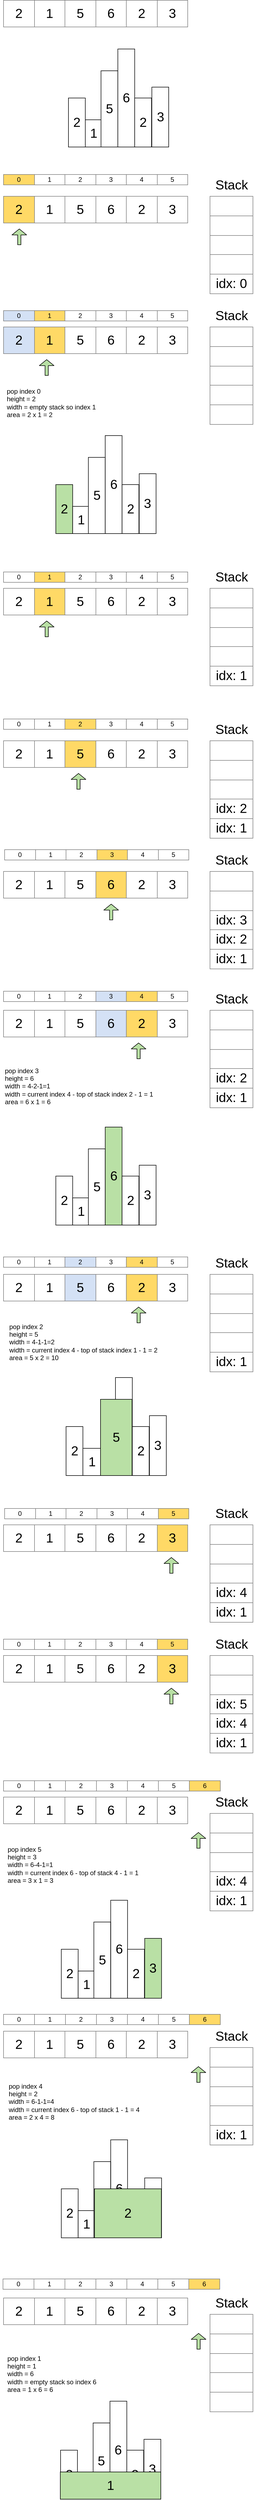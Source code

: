<mxfile version="12.6.5" type="device"><diagram id="UGh-TFpthN-Amuy4NreV" name="Page-1"><mxGraphModel dx="763" dy="1788" grid="1" gridSize="10" guides="1" tooltips="1" connect="1" arrows="1" fold="1" page="1" pageScale="1" pageWidth="500" pageHeight="1200" math="0" shadow="0"><root><mxCell id="0"/><mxCell id="1" parent="0"/><mxCell id="5WwbwtCQgEvS3mFerSf6-36" value="" style="rounded=0;whiteSpace=wrap;html=1;fillColor=none;" parent="1" vertex="1"><mxGeometry x="280.34" y="2830" width="31" height="110" as="geometry"/></mxCell><mxCell id="YiO8cJ9H22tDEIKThQq7-1" value="&lt;table border=&quot;1&quot; width=&quot;100%&quot; style=&quot;width: 100% ; height: 100% ; border-collapse: collapse ; font-size: 24px&quot;&gt;&lt;tbody style=&quot;font-size: 24px&quot;&gt;&lt;tr style=&quot;font-size: 24px&quot;&gt;&lt;td style=&quot;font-size: 24px&quot;&gt;2&lt;/td&gt;&lt;td style=&quot;font-size: 24px&quot;&gt;1&lt;/td&gt;&lt;td style=&quot;font-size: 24px&quot;&gt;5&lt;/td&gt;&lt;td style=&quot;font-size: 24px&quot;&gt;6&lt;/td&gt;&lt;td&gt;2&lt;/td&gt;&lt;td&gt;3&lt;/td&gt;&lt;/tr&gt;&lt;/tbody&gt;&lt;/table&gt;" style="text;html=1;strokeColor=none;fillColor=none;overflow=fill;align=center;fontSize=24;" parent="1" vertex="1"><mxGeometry x="20" y="-1170" width="340" height="50" as="geometry"/></mxCell><mxCell id="YiO8cJ9H22tDEIKThQq7-4" value="" style="shape=flexArrow;endArrow=classic;html=1;fontSize=24;width=6;endSize=3.33;fillColor=#B9E0A5;" parent="1" edge="1"><mxGeometry width="50" height="50" relative="1" as="geometry"><mxPoint x="49.5" y="-720" as="sourcePoint"/><mxPoint x="49.5" y="-750" as="targetPoint"/></mxGeometry></mxCell><mxCell id="nYMQ3XWRXorJN-snCCBr-1" value="&lt;table border=&quot;1&quot; width=&quot;100%&quot; style=&quot;width: 100% ; height: 100% ; border-collapse: collapse ; font-size: 24px&quot;&gt;&lt;tbody style=&quot;font-size: 24px&quot;&gt;&lt;tr style=&quot;font-size: 24px&quot;&gt;&lt;td style=&quot;font-size: 24px&quot;&gt;&lt;br&gt;&lt;/td&gt;&lt;/tr&gt;&lt;tr&gt;&lt;td&gt;&lt;br&gt;&lt;/td&gt;&lt;/tr&gt;&lt;tr&gt;&lt;td&gt;&lt;br&gt;&lt;/td&gt;&lt;/tr&gt;&lt;tr&gt;&lt;td&gt;&lt;br&gt;&lt;/td&gt;&lt;/tr&gt;&lt;tr&gt;&lt;td&gt;idx: 0&lt;/td&gt;&lt;/tr&gt;&lt;/tbody&gt;&lt;/table&gt;" style="text;html=1;strokeColor=none;fillColor=none;overflow=fill;align=center;fontSize=24;" parent="1" vertex="1"><mxGeometry x="400" y="-810" width="80" height="180" as="geometry"/></mxCell><mxCell id="nYMQ3XWRXorJN-snCCBr-7" value="&lt;font style=&quot;font-size: 24px&quot;&gt;Stack&lt;/font&gt;" style="text;html=1;align=center;verticalAlign=middle;resizable=0;points=[];autosize=1;" parent="1" vertex="1"><mxGeometry x="400" y="-840" width="80" height="20" as="geometry"/></mxCell><mxCell id="pFnhVYAKhxmjWtdQiogF-1" value="&lt;table border=&quot;1&quot; width=&quot;100%&quot; style=&quot;width: 100% ; height: 100% ; border-collapse: collapse ; font-size: 24px&quot;&gt;&lt;tbody style=&quot;font-size: 24px&quot;&gt;&lt;tr style=&quot;font-size: 24px&quot;&gt;&lt;td style=&quot;font-size: 24px ; background-color: rgb(255 , 217 , 102)&quot;&gt;2&lt;/td&gt;&lt;td style=&quot;font-size: 24px&quot;&gt;1&lt;/td&gt;&lt;td style=&quot;font-size: 24px&quot;&gt;5&lt;/td&gt;&lt;td style=&quot;font-size: 24px&quot;&gt;6&lt;/td&gt;&lt;td&gt;2&lt;/td&gt;&lt;td&gt;3&lt;/td&gt;&lt;/tr&gt;&lt;/tbody&gt;&lt;/table&gt;" style="text;html=1;strokeColor=none;fillColor=none;overflow=fill;align=center;fontSize=24;" parent="1" vertex="1"><mxGeometry x="20" y="-810" width="340" height="50" as="geometry"/></mxCell><mxCell id="F3M8I7AJeV0BXr4NVttl-2" value="" style="shape=flexArrow;endArrow=classic;html=1;fontSize=24;width=6;endSize=3.33;fillColor=#B9E0A5;" parent="1" edge="1"><mxGeometry width="50" height="50" relative="1" as="geometry"><mxPoint x="99.91" y="-480" as="sourcePoint"/><mxPoint x="99.91" y="-510" as="targetPoint"/></mxGeometry></mxCell><mxCell id="F3M8I7AJeV0BXr4NVttl-3" value="&lt;table border=&quot;1&quot; width=&quot;100%&quot; style=&quot;width: 100% ; height: 100% ; border-collapse: collapse ; font-size: 24px&quot;&gt;&lt;tbody style=&quot;font-size: 24px&quot;&gt;&lt;tr style=&quot;font-size: 24px&quot;&gt;&lt;td style=&quot;font-size: 24px&quot;&gt;&lt;br&gt;&lt;/td&gt;&lt;/tr&gt;&lt;tr&gt;&lt;td&gt;&lt;br&gt;&lt;/td&gt;&lt;/tr&gt;&lt;tr&gt;&lt;td&gt;&lt;br&gt;&lt;/td&gt;&lt;/tr&gt;&lt;tr&gt;&lt;td&gt;&lt;br&gt;&lt;/td&gt;&lt;/tr&gt;&lt;tr&gt;&lt;td&gt;&lt;br&gt;&lt;/td&gt;&lt;/tr&gt;&lt;/tbody&gt;&lt;/table&gt;" style="text;html=1;strokeColor=none;fillColor=none;overflow=fill;align=center;fontSize=24;" parent="1" vertex="1"><mxGeometry x="399.91" y="-570" width="80" height="180" as="geometry"/></mxCell><mxCell id="F3M8I7AJeV0BXr4NVttl-4" value="&lt;font style=&quot;font-size: 24px&quot;&gt;Stack&lt;/font&gt;" style="text;html=1;align=center;verticalAlign=middle;resizable=0;points=[];autosize=1;" parent="1" vertex="1"><mxGeometry x="399.91" y="-600" width="80" height="20" as="geometry"/></mxCell><mxCell id="F3M8I7AJeV0BXr4NVttl-5" value="&lt;table border=&quot;1&quot; width=&quot;100%&quot; style=&quot;width: 100% ; height: 100% ; border-collapse: collapse ; font-size: 24px&quot;&gt;&lt;tbody style=&quot;font-size: 24px&quot;&gt;&lt;tr style=&quot;font-size: 24px&quot;&gt;&lt;td style=&quot;font-size: 24px ; background-color: rgb(212 , 225 , 245)&quot;&gt;2&lt;/td&gt;&lt;td style=&quot;font-size: 24px ; background-color: rgb(255 , 217 , 102)&quot;&gt;1&lt;/td&gt;&lt;td style=&quot;font-size: 24px&quot;&gt;5&lt;/td&gt;&lt;td style=&quot;font-size: 24px&quot;&gt;6&lt;/td&gt;&lt;td&gt;2&lt;/td&gt;&lt;td&gt;3&lt;/td&gt;&lt;/tr&gt;&lt;/tbody&gt;&lt;/table&gt;" style="text;html=1;strokeColor=none;fillColor=none;overflow=fill;align=center;fontSize=24;" parent="1" vertex="1"><mxGeometry x="19.91" y="-570" width="340" height="50" as="geometry"/></mxCell><mxCell id="i2Ua0vGWNv2NeJAH4gYg-2" value="&lt;div style=&quot;text-align: left&quot;&gt;&lt;font style=&quot;font-size: 12px&quot;&gt;pop index 0&lt;/font&gt;&lt;/div&gt;&lt;font style=&quot;font-size: 12px&quot;&gt;&lt;div style=&quot;text-align: left&quot;&gt;&lt;span&gt;height = 2&lt;/span&gt;&lt;/div&gt;&lt;div style=&quot;text-align: left&quot;&gt;&lt;span&gt;width = empty stack so index 1&lt;/span&gt;&lt;/div&gt;&lt;div style=&quot;text-align: left&quot;&gt;area = 2 x 1 = 2&lt;/div&gt;&lt;/font&gt;" style="text;html=1;align=center;verticalAlign=middle;resizable=0;points=[];autosize=1;" parent="1" vertex="1"><mxGeometry x="18.41" y="-460" width="180" height="60" as="geometry"/></mxCell><mxCell id="i2Ua0vGWNv2NeJAH4gYg-4" value="" style="shape=flexArrow;endArrow=classic;html=1;fontSize=24;width=6;endSize=3.33;fillColor=#B9E0A5;" parent="1" edge="1"><mxGeometry width="50" height="50" relative="1" as="geometry"><mxPoint x="100" as="sourcePoint"/><mxPoint x="100" y="-30" as="targetPoint"/></mxGeometry></mxCell><mxCell id="i2Ua0vGWNv2NeJAH4gYg-5" value="&lt;table border=&quot;1&quot; width=&quot;100%&quot; style=&quot;width: 100% ; height: 100% ; border-collapse: collapse ; font-size: 24px&quot;&gt;&lt;tbody style=&quot;font-size: 24px&quot;&gt;&lt;tr style=&quot;font-size: 24px&quot;&gt;&lt;td style=&quot;font-size: 24px&quot;&gt;&lt;br&gt;&lt;/td&gt;&lt;/tr&gt;&lt;tr&gt;&lt;td&gt;&lt;br&gt;&lt;/td&gt;&lt;/tr&gt;&lt;tr&gt;&lt;td&gt;&lt;br&gt;&lt;/td&gt;&lt;/tr&gt;&lt;tr&gt;&lt;td&gt;&lt;br&gt;&lt;/td&gt;&lt;/tr&gt;&lt;tr&gt;&lt;td&gt;idx: 1&lt;/td&gt;&lt;/tr&gt;&lt;/tbody&gt;&lt;/table&gt;" style="text;html=1;strokeColor=none;fillColor=none;overflow=fill;align=center;fontSize=24;" parent="1" vertex="1"><mxGeometry x="400" y="-90" width="80" height="180" as="geometry"/></mxCell><mxCell id="i2Ua0vGWNv2NeJAH4gYg-6" value="&lt;font style=&quot;font-size: 24px&quot;&gt;Stack&lt;/font&gt;" style="text;html=1;align=center;verticalAlign=middle;resizable=0;points=[];autosize=1;" parent="1" vertex="1"><mxGeometry x="400" y="-120" width="80" height="20" as="geometry"/></mxCell><mxCell id="i2Ua0vGWNv2NeJAH4gYg-7" value="&lt;table border=&quot;1&quot; width=&quot;100%&quot; style=&quot;width: 100% ; height: 100% ; border-collapse: collapse ; font-size: 24px&quot;&gt;&lt;tbody style=&quot;font-size: 24px&quot;&gt;&lt;tr style=&quot;font-size: 24px&quot;&gt;&lt;td style=&quot;font-size: 24px&quot;&gt;2&lt;/td&gt;&lt;td style=&quot;font-size: 24px ; background-color: rgb(255 , 217 , 102)&quot;&gt;1&lt;/td&gt;&lt;td style=&quot;font-size: 24px&quot;&gt;5&lt;/td&gt;&lt;td style=&quot;font-size: 24px&quot;&gt;6&lt;/td&gt;&lt;td&gt;2&lt;/td&gt;&lt;td&gt;3&lt;/td&gt;&lt;/tr&gt;&lt;/tbody&gt;&lt;/table&gt;" style="text;html=1;strokeColor=none;fillColor=none;overflow=fill;align=center;fontSize=24;" parent="1" vertex="1"><mxGeometry x="20" y="-90" width="340" height="50" as="geometry"/></mxCell><mxCell id="i2Ua0vGWNv2NeJAH4gYg-10" value="" style="shape=flexArrow;endArrow=classic;html=1;fontSize=24;width=6;endSize=3.33;fillColor=#B9E0A5;" parent="1" edge="1"><mxGeometry width="50" height="50" relative="1" as="geometry"><mxPoint x="158.5" y="280" as="sourcePoint"/><mxPoint x="158.5" y="250" as="targetPoint"/></mxGeometry></mxCell><mxCell id="i2Ua0vGWNv2NeJAH4gYg-11" value="&lt;table border=&quot;1&quot; width=&quot;100%&quot; style=&quot;width: 100% ; height: 100% ; border-collapse: collapse ; font-size: 24px&quot;&gt;&lt;tbody style=&quot;font-size: 24px&quot;&gt;&lt;tr style=&quot;font-size: 24px&quot;&gt;&lt;td style=&quot;font-size: 24px&quot;&gt;&lt;br&gt;&lt;/td&gt;&lt;/tr&gt;&lt;tr&gt;&lt;td&gt;&lt;br&gt;&lt;/td&gt;&lt;/tr&gt;&lt;tr&gt;&lt;td&gt;&lt;br&gt;&lt;/td&gt;&lt;/tr&gt;&lt;tr&gt;&lt;td&gt;idx: 2&lt;/td&gt;&lt;/tr&gt;&lt;tr&gt;&lt;td&gt;idx: 1&lt;/td&gt;&lt;/tr&gt;&lt;/tbody&gt;&lt;/table&gt;" style="text;html=1;strokeColor=none;fillColor=none;overflow=fill;align=center;fontSize=24;" parent="1" vertex="1"><mxGeometry x="400" y="190" width="80" height="180" as="geometry"/></mxCell><mxCell id="i2Ua0vGWNv2NeJAH4gYg-12" value="&lt;font style=&quot;font-size: 24px&quot;&gt;Stack&lt;/font&gt;" style="text;html=1;align=center;verticalAlign=middle;resizable=0;points=[];autosize=1;" parent="1" vertex="1"><mxGeometry x="400" y="160" width="80" height="20" as="geometry"/></mxCell><mxCell id="i2Ua0vGWNv2NeJAH4gYg-13" value="&lt;table border=&quot;1&quot; width=&quot;100%&quot; style=&quot;width: 100% ; height: 100% ; border-collapse: collapse ; font-size: 24px&quot;&gt;&lt;tbody style=&quot;font-size: 24px&quot;&gt;&lt;tr style=&quot;font-size: 24px&quot;&gt;&lt;td style=&quot;font-size: 24px&quot;&gt;2&lt;/td&gt;&lt;td style=&quot;font-size: 24px&quot;&gt;1&lt;/td&gt;&lt;td style=&quot;font-size: 24px ; background-color: rgb(255 , 217 , 102)&quot;&gt;5&lt;/td&gt;&lt;td style=&quot;font-size: 24px&quot;&gt;6&lt;/td&gt;&lt;td&gt;2&lt;/td&gt;&lt;td&gt;3&lt;/td&gt;&lt;/tr&gt;&lt;/tbody&gt;&lt;/table&gt;" style="text;html=1;strokeColor=none;fillColor=none;overflow=fill;align=center;fontSize=24;" parent="1" vertex="1"><mxGeometry x="20" y="190" width="340" height="50" as="geometry"/></mxCell><mxCell id="i2Ua0vGWNv2NeJAH4gYg-16" value="" style="shape=flexArrow;endArrow=classic;html=1;fontSize=24;width=6;endSize=3.33;fillColor=#B9E0A5;" parent="1" edge="1"><mxGeometry width="50" height="50" relative="1" as="geometry"><mxPoint x="218.59" y="520" as="sourcePoint"/><mxPoint x="218.59" y="490" as="targetPoint"/></mxGeometry></mxCell><mxCell id="i2Ua0vGWNv2NeJAH4gYg-17" value="&lt;table border=&quot;1&quot; width=&quot;100%&quot; style=&quot;width: 100% ; height: 100% ; border-collapse: collapse ; font-size: 24px&quot;&gt;&lt;tbody style=&quot;font-size: 24px&quot;&gt;&lt;tr style=&quot;font-size: 24px&quot;&gt;&lt;td style=&quot;font-size: 24px&quot;&gt;&lt;br&gt;&lt;/td&gt;&lt;/tr&gt;&lt;tr&gt;&lt;td&gt;&lt;br&gt;&lt;/td&gt;&lt;/tr&gt;&lt;tr&gt;&lt;td&gt;idx: 3&lt;/td&gt;&lt;/tr&gt;&lt;tr&gt;&lt;td&gt;idx: 2&lt;/td&gt;&lt;/tr&gt;&lt;tr&gt;&lt;td&gt;idx: 1&lt;/td&gt;&lt;/tr&gt;&lt;/tbody&gt;&lt;/table&gt;" style="text;html=1;strokeColor=none;fillColor=none;overflow=fill;align=center;fontSize=24;" parent="1" vertex="1"><mxGeometry x="400" y="430" width="80" height="180" as="geometry"/></mxCell><mxCell id="i2Ua0vGWNv2NeJAH4gYg-18" value="&lt;font style=&quot;font-size: 24px&quot;&gt;Stack&lt;/font&gt;" style="text;html=1;align=center;verticalAlign=middle;resizable=0;points=[];autosize=1;" parent="1" vertex="1"><mxGeometry x="400" y="400" width="80" height="20" as="geometry"/></mxCell><mxCell id="i2Ua0vGWNv2NeJAH4gYg-19" value="&lt;table border=&quot;1&quot; width=&quot;100%&quot; style=&quot;width: 100% ; height: 100% ; border-collapse: collapse ; font-size: 24px&quot;&gt;&lt;tbody style=&quot;font-size: 24px&quot;&gt;&lt;tr style=&quot;font-size: 24px&quot;&gt;&lt;td style=&quot;font-size: 24px&quot;&gt;2&lt;/td&gt;&lt;td style=&quot;font-size: 24px&quot;&gt;1&lt;/td&gt;&lt;td style=&quot;font-size: 24px&quot;&gt;5&lt;/td&gt;&lt;td style=&quot;font-size: 24px ; background-color: rgb(255 , 217 , 102)&quot;&gt;6&lt;/td&gt;&lt;td&gt;2&lt;/td&gt;&lt;td&gt;3&lt;/td&gt;&lt;/tr&gt;&lt;/tbody&gt;&lt;/table&gt;" style="text;html=1;strokeColor=none;fillColor=none;overflow=fill;align=center;fontSize=24;" parent="1" vertex="1"><mxGeometry x="20" y="430" width="340" height="50" as="geometry"/></mxCell><mxCell id="i2Ua0vGWNv2NeJAH4gYg-21" value="" style="shape=flexArrow;endArrow=classic;html=1;fontSize=24;width=6;endSize=3.33;fillColor=#B9E0A5;" parent="1" edge="1"><mxGeometry width="50" height="50" relative="1" as="geometry"><mxPoint x="269.09" y="775" as="sourcePoint"/><mxPoint x="269.09" y="745" as="targetPoint"/></mxGeometry></mxCell><mxCell id="i2Ua0vGWNv2NeJAH4gYg-22" value="&lt;table border=&quot;1&quot; width=&quot;100%&quot; style=&quot;width: 100% ; height: 100% ; border-collapse: collapse ; font-size: 24px&quot;&gt;&lt;tbody style=&quot;font-size: 24px&quot;&gt;&lt;tr style=&quot;font-size: 24px&quot;&gt;&lt;td style=&quot;font-size: 24px&quot;&gt;&lt;br&gt;&lt;/td&gt;&lt;/tr&gt;&lt;tr&gt;&lt;td&gt;&lt;br&gt;&lt;/td&gt;&lt;/tr&gt;&lt;tr&gt;&lt;td&gt;&lt;br&gt;&lt;/td&gt;&lt;/tr&gt;&lt;tr&gt;&lt;td&gt;idx: 2&lt;br&gt;&lt;/td&gt;&lt;/tr&gt;&lt;tr&gt;&lt;td&gt;idx: 1&lt;/td&gt;&lt;/tr&gt;&lt;/tbody&gt;&lt;/table&gt;" style="text;html=1;strokeColor=none;fillColor=none;overflow=fill;align=center;fontSize=24;" parent="1" vertex="1"><mxGeometry x="400" y="685" width="80" height="180" as="geometry"/></mxCell><mxCell id="i2Ua0vGWNv2NeJAH4gYg-23" value="&lt;font style=&quot;font-size: 24px&quot;&gt;Stack&lt;/font&gt;" style="text;html=1;align=center;verticalAlign=middle;resizable=0;points=[];autosize=1;" parent="1" vertex="1"><mxGeometry x="400" y="655" width="80" height="20" as="geometry"/></mxCell><mxCell id="i2Ua0vGWNv2NeJAH4gYg-24" value="&lt;table border=&quot;1&quot; width=&quot;100%&quot; style=&quot;width: 100% ; height: 100% ; border-collapse: collapse ; font-size: 24px&quot;&gt;&lt;tbody style=&quot;font-size: 24px&quot;&gt;&lt;tr style=&quot;font-size: 24px&quot;&gt;&lt;td style=&quot;font-size: 24px&quot;&gt;2&lt;/td&gt;&lt;td style=&quot;font-size: 24px&quot;&gt;1&lt;/td&gt;&lt;td style=&quot;font-size: 24px&quot;&gt;5&lt;/td&gt;&lt;td style=&quot;font-size: 24px ; background-color: rgb(212 , 225 , 245)&quot;&gt;6&lt;/td&gt;&lt;td style=&quot;background-color: rgb(255 , 217 , 102)&quot;&gt;2&lt;/td&gt;&lt;td&gt;3&lt;/td&gt;&lt;/tr&gt;&lt;/tbody&gt;&lt;/table&gt;" style="text;html=1;strokeColor=none;fillColor=none;overflow=fill;align=center;fontSize=24;" parent="1" vertex="1"><mxGeometry x="20" y="685" width="340" height="50" as="geometry"/></mxCell><mxCell id="i2Ua0vGWNv2NeJAH4gYg-26" value="&lt;div style=&quot;text-align: left&quot;&gt;&lt;font style=&quot;font-size: 12px&quot;&gt;pop index 3&lt;/font&gt;&lt;/div&gt;&lt;font style=&quot;font-size: 12px&quot;&gt;&lt;div style=&quot;text-align: left&quot;&gt;&lt;span&gt;height = 6&lt;/span&gt;&lt;/div&gt;&lt;div style=&quot;text-align: left&quot;&gt;&lt;span&gt;width = 4-2-1=1&lt;br&gt;width = current index 4 - top of stack index 2 - 1 = 1&lt;/span&gt;&lt;/div&gt;&lt;div style=&quot;text-align: left&quot;&gt;area = 6 x 1 = 6&lt;/div&gt;&lt;/font&gt;" style="text;html=1;align=center;verticalAlign=middle;resizable=0;points=[];autosize=1;" parent="1" vertex="1"><mxGeometry x="14" y="785" width="290" height="80" as="geometry"/></mxCell><mxCell id="i2Ua0vGWNv2NeJAH4gYg-34" value="" style="shape=flexArrow;endArrow=classic;html=1;fontSize=24;width=6;endSize=3.33;fillColor=#B9E0A5;" parent="1" edge="1"><mxGeometry width="50" height="50" relative="1" as="geometry"><mxPoint x="269.18" y="1260" as="sourcePoint"/><mxPoint x="269.18" y="1230" as="targetPoint"/></mxGeometry></mxCell><mxCell id="i2Ua0vGWNv2NeJAH4gYg-35" value="&lt;table border=&quot;1&quot; width=&quot;100%&quot; style=&quot;width: 100% ; height: 100% ; border-collapse: collapse ; font-size: 24px&quot;&gt;&lt;tbody style=&quot;font-size: 24px&quot;&gt;&lt;tr style=&quot;font-size: 24px&quot;&gt;&lt;td style=&quot;font-size: 24px&quot;&gt;&lt;br&gt;&lt;/td&gt;&lt;/tr&gt;&lt;tr&gt;&lt;td&gt;&lt;br&gt;&lt;/td&gt;&lt;/tr&gt;&lt;tr&gt;&lt;td&gt;&lt;br&gt;&lt;/td&gt;&lt;/tr&gt;&lt;tr&gt;&lt;td&gt;&lt;br&gt;&lt;/td&gt;&lt;/tr&gt;&lt;tr&gt;&lt;td&gt;idx: 1&lt;/td&gt;&lt;/tr&gt;&lt;/tbody&gt;&lt;/table&gt;" style="text;html=1;strokeColor=none;fillColor=none;overflow=fill;align=center;fontSize=24;" parent="1" vertex="1"><mxGeometry x="400.09" y="1170" width="80" height="180" as="geometry"/></mxCell><mxCell id="i2Ua0vGWNv2NeJAH4gYg-36" value="&lt;font style=&quot;font-size: 24px&quot;&gt;Stack&lt;/font&gt;" style="text;html=1;align=center;verticalAlign=middle;resizable=0;points=[];autosize=1;" parent="1" vertex="1"><mxGeometry x="400.09" y="1140" width="80" height="20" as="geometry"/></mxCell><mxCell id="i2Ua0vGWNv2NeJAH4gYg-37" value="&lt;table border=&quot;1&quot; width=&quot;100%&quot; style=&quot;width: 100% ; height: 100% ; border-collapse: collapse ; font-size: 24px&quot;&gt;&lt;tbody style=&quot;font-size: 24px&quot;&gt;&lt;tr style=&quot;font-size: 24px&quot;&gt;&lt;td style=&quot;font-size: 24px&quot;&gt;2&lt;/td&gt;&lt;td style=&quot;font-size: 24px&quot;&gt;1&lt;/td&gt;&lt;td style=&quot;font-size: 24px ; background-color: rgb(212 , 225 , 245)&quot;&gt;5&lt;/td&gt;&lt;td style=&quot;font-size: 24px&quot;&gt;6&lt;/td&gt;&lt;td style=&quot;background-color: rgb(255 , 217 , 102)&quot;&gt;2&lt;/td&gt;&lt;td&gt;3&lt;/td&gt;&lt;/tr&gt;&lt;/tbody&gt;&lt;/table&gt;" style="text;html=1;strokeColor=none;fillColor=none;overflow=fill;align=center;fontSize=24;" parent="1" vertex="1"><mxGeometry x="20.09" y="1170" width="340" height="50" as="geometry"/></mxCell><mxCell id="i2Ua0vGWNv2NeJAH4gYg-39" value="&lt;div style=&quot;text-align: left&quot;&gt;&lt;font style=&quot;font-size: 12px&quot;&gt;pop index 2&lt;/font&gt;&lt;/div&gt;&lt;font style=&quot;font-size: 12px&quot;&gt;&lt;div style=&quot;text-align: left&quot;&gt;&lt;span&gt;height = 5&lt;/span&gt;&lt;/div&gt;&lt;div style=&quot;text-align: left&quot;&gt;&lt;span&gt;width = 4-1-1=2&lt;br&gt;width = current index 4 - top of stack index 1 - 1 = 2&lt;/span&gt;&lt;/div&gt;&lt;div style=&quot;text-align: left&quot;&gt;&lt;span&gt;area = 5 x 2 = 10&lt;/span&gt;&lt;/div&gt;&lt;/font&gt;" style="text;html=1;align=center;verticalAlign=middle;resizable=0;points=[];autosize=1;" parent="1" vertex="1"><mxGeometry x="22.21" y="1255" width="290" height="80" as="geometry"/></mxCell><mxCell id="i2Ua0vGWNv2NeJAH4gYg-40" value="" style="shape=flexArrow;endArrow=classic;html=1;fontSize=24;width=6;endSize=3.33;fillColor=#B9E0A5;" parent="1" edge="1"><mxGeometry width="50" height="50" relative="1" as="geometry"><mxPoint x="329.41" y="1720" as="sourcePoint"/><mxPoint x="329.41" y="1690" as="targetPoint"/></mxGeometry></mxCell><mxCell id="i2Ua0vGWNv2NeJAH4gYg-41" value="&lt;table border=&quot;1&quot; width=&quot;100%&quot; style=&quot;width: 100% ; height: 100% ; border-collapse: collapse ; font-size: 24px&quot;&gt;&lt;tbody style=&quot;font-size: 24px&quot;&gt;&lt;tr style=&quot;font-size: 24px&quot;&gt;&lt;td style=&quot;font-size: 24px&quot;&gt;&lt;br&gt;&lt;/td&gt;&lt;/tr&gt;&lt;tr&gt;&lt;td&gt;&lt;br&gt;&lt;/td&gt;&lt;/tr&gt;&lt;tr&gt;&lt;td&gt;&lt;br&gt;&lt;/td&gt;&lt;/tr&gt;&lt;tr&gt;&lt;td&gt;idx: 4&lt;/td&gt;&lt;/tr&gt;&lt;tr&gt;&lt;td&gt;idx: 1&lt;/td&gt;&lt;/tr&gt;&lt;/tbody&gt;&lt;/table&gt;" style="text;html=1;strokeColor=none;fillColor=none;overflow=fill;align=center;fontSize=24;" parent="1" vertex="1"><mxGeometry x="399.82" y="1630" width="80" height="180" as="geometry"/></mxCell><mxCell id="i2Ua0vGWNv2NeJAH4gYg-42" value="&lt;font style=&quot;font-size: 24px&quot;&gt;Stack&lt;/font&gt;" style="text;html=1;align=center;verticalAlign=middle;resizable=0;points=[];autosize=1;" parent="1" vertex="1"><mxGeometry x="399.82" y="1600" width="80" height="20" as="geometry"/></mxCell><mxCell id="i2Ua0vGWNv2NeJAH4gYg-43" value="&lt;table border=&quot;1&quot; width=&quot;100%&quot; style=&quot;width: 100% ; height: 100% ; border-collapse: collapse ; font-size: 24px&quot;&gt;&lt;tbody style=&quot;font-size: 24px&quot;&gt;&lt;tr style=&quot;font-size: 24px&quot;&gt;&lt;td style=&quot;font-size: 24px&quot;&gt;2&lt;/td&gt;&lt;td style=&quot;font-size: 24px&quot;&gt;1&lt;/td&gt;&lt;td style=&quot;font-size: 24px&quot;&gt;5&lt;/td&gt;&lt;td style=&quot;font-size: 24px&quot;&gt;6&lt;/td&gt;&lt;td&gt;2&lt;/td&gt;&lt;td style=&quot;background-color: rgb(255 , 217 , 102)&quot;&gt;3&lt;/td&gt;&lt;/tr&gt;&lt;/tbody&gt;&lt;/table&gt;" style="text;html=1;strokeColor=none;fillColor=none;overflow=fill;align=center;fontSize=24;" parent="1" vertex="1"><mxGeometry x="19.82" y="1630" width="340" height="50" as="geometry"/></mxCell><mxCell id="i2Ua0vGWNv2NeJAH4gYg-46" value="" style="shape=flexArrow;endArrow=classic;html=1;fontSize=24;width=6;endSize=3.33;fillColor=#B9E0A5;" parent="1" edge="1"><mxGeometry width="50" height="50" relative="1" as="geometry"><mxPoint x="379.23" y="2225" as="sourcePoint"/><mxPoint x="379.23" y="2195" as="targetPoint"/></mxGeometry></mxCell><mxCell id="i2Ua0vGWNv2NeJAH4gYg-47" value="&lt;table border=&quot;1&quot; width=&quot;100%&quot; style=&quot;width: 100% ; height: 100% ; border-collapse: collapse ; font-size: 24px&quot;&gt;&lt;tbody style=&quot;font-size: 24px&quot;&gt;&lt;tr style=&quot;font-size: 24px&quot;&gt;&lt;td style=&quot;font-size: 24px&quot;&gt;&lt;br&gt;&lt;/td&gt;&lt;/tr&gt;&lt;tr&gt;&lt;td&gt;&lt;br&gt;&lt;/td&gt;&lt;/tr&gt;&lt;tr&gt;&lt;td&gt;&lt;br&gt;&lt;/td&gt;&lt;/tr&gt;&lt;tr&gt;&lt;td&gt;idx: 4&lt;/td&gt;&lt;/tr&gt;&lt;tr&gt;&lt;td&gt;idx: 1&lt;/td&gt;&lt;/tr&gt;&lt;/tbody&gt;&lt;/table&gt;" style="text;html=1;strokeColor=none;fillColor=none;overflow=fill;align=center;fontSize=24;" parent="1" vertex="1"><mxGeometry x="400.09" y="2160" width="80" height="180" as="geometry"/></mxCell><mxCell id="i2Ua0vGWNv2NeJAH4gYg-48" value="&lt;font style=&quot;font-size: 24px&quot;&gt;Stack&lt;/font&gt;" style="text;html=1;align=center;verticalAlign=middle;resizable=0;points=[];autosize=1;" parent="1" vertex="1"><mxGeometry x="400.09" y="2130" width="80" height="20" as="geometry"/></mxCell><mxCell id="i2Ua0vGWNv2NeJAH4gYg-49" value="&lt;table border=&quot;1&quot; width=&quot;100%&quot; style=&quot;width: 100% ; height: 100% ; border-collapse: collapse ; font-size: 24px&quot;&gt;&lt;tbody style=&quot;font-size: 24px&quot;&gt;&lt;tr style=&quot;font-size: 24px&quot;&gt;&lt;td style=&quot;font-size: 24px&quot;&gt;2&lt;/td&gt;&lt;td style=&quot;font-size: 24px&quot;&gt;1&lt;/td&gt;&lt;td style=&quot;font-size: 24px&quot;&gt;5&lt;/td&gt;&lt;td style=&quot;font-size: 24px&quot;&gt;6&lt;/td&gt;&lt;td&gt;2&lt;/td&gt;&lt;td&gt;3&lt;/td&gt;&lt;/tr&gt;&lt;/tbody&gt;&lt;/table&gt;" style="text;html=1;strokeColor=none;fillColor=none;overflow=fill;align=center;fontSize=24;" parent="1" vertex="1"><mxGeometry x="19.82" y="2130" width="340" height="50" as="geometry"/></mxCell><mxCell id="i2Ua0vGWNv2NeJAH4gYg-51" value="&lt;div style=&quot;text-align: left&quot;&gt;&lt;font style=&quot;font-size: 12px&quot;&gt;pop index 5&lt;/font&gt;&lt;/div&gt;&lt;font style=&quot;font-size: 12px&quot;&gt;&lt;div style=&quot;text-align: left&quot;&gt;&lt;span&gt;height = 3&lt;/span&gt;&lt;/div&gt;&lt;div style=&quot;text-align: left&quot;&gt;&lt;span&gt;width = 6-4-1=1&lt;/span&gt;&lt;/div&gt;&lt;div style=&quot;text-align: left&quot;&gt;&lt;span&gt;width = current index 6 - top of stack 4 - 1 = 1&lt;/span&gt;&lt;/div&gt;&lt;div style=&quot;text-align: left&quot;&gt;area = 3 x 1 = 3&lt;/div&gt;&lt;/font&gt;" style="text;html=1;align=center;verticalAlign=middle;resizable=0;points=[];autosize=1;" parent="1" vertex="1"><mxGeometry x="18.41" y="2215" width="260" height="80" as="geometry"/></mxCell><mxCell id="i2Ua0vGWNv2NeJAH4gYg-60" value="" style="shape=flexArrow;endArrow=classic;html=1;fontSize=24;width=6;endSize=3.33;fillColor=#B9E0A5;" parent="1" edge="1"><mxGeometry width="50" height="50" relative="1" as="geometry"><mxPoint x="329.41" y="1960" as="sourcePoint"/><mxPoint x="329.41" y="1930" as="targetPoint"/></mxGeometry></mxCell><mxCell id="i2Ua0vGWNv2NeJAH4gYg-61" value="&lt;table border=&quot;1&quot; width=&quot;100%&quot; style=&quot;width: 100% ; height: 100% ; border-collapse: collapse ; font-size: 24px&quot;&gt;&lt;tbody style=&quot;font-size: 24px&quot;&gt;&lt;tr style=&quot;font-size: 24px&quot;&gt;&lt;td style=&quot;font-size: 24px&quot;&gt;&lt;br&gt;&lt;/td&gt;&lt;/tr&gt;&lt;tr&gt;&lt;td&gt;&lt;br&gt;&lt;/td&gt;&lt;/tr&gt;&lt;tr&gt;&lt;td&gt;idx: 5&lt;/td&gt;&lt;/tr&gt;&lt;tr&gt;&lt;td&gt;idx: 4&lt;/td&gt;&lt;/tr&gt;&lt;tr&gt;&lt;td&gt;idx: 1&lt;/td&gt;&lt;/tr&gt;&lt;/tbody&gt;&lt;/table&gt;" style="text;html=1;strokeColor=none;fillColor=none;overflow=fill;align=center;fontSize=24;" parent="1" vertex="1"><mxGeometry x="399.82" y="1870" width="80" height="180" as="geometry"/></mxCell><mxCell id="i2Ua0vGWNv2NeJAH4gYg-62" value="&lt;font style=&quot;font-size: 24px&quot;&gt;Stack&lt;/font&gt;" style="text;html=1;align=center;verticalAlign=middle;resizable=0;points=[];autosize=1;" parent="1" vertex="1"><mxGeometry x="399.82" y="1840" width="80" height="20" as="geometry"/></mxCell><mxCell id="i2Ua0vGWNv2NeJAH4gYg-63" value="&lt;table border=&quot;1&quot; width=&quot;100%&quot; style=&quot;width: 100% ; height: 100% ; border-collapse: collapse ; font-size: 24px&quot;&gt;&lt;tbody style=&quot;font-size: 24px&quot;&gt;&lt;tr style=&quot;font-size: 24px&quot;&gt;&lt;td style=&quot;font-size: 24px&quot;&gt;2&lt;/td&gt;&lt;td style=&quot;font-size: 24px&quot;&gt;1&lt;/td&gt;&lt;td style=&quot;font-size: 24px&quot;&gt;5&lt;/td&gt;&lt;td style=&quot;font-size: 24px&quot;&gt;6&lt;/td&gt;&lt;td&gt;2&lt;/td&gt;&lt;td style=&quot;background-color: rgb(255 , 217 , 102)&quot;&gt;3&lt;/td&gt;&lt;/tr&gt;&lt;/tbody&gt;&lt;/table&gt;" style="text;html=1;strokeColor=none;fillColor=none;overflow=fill;align=center;fontSize=24;" parent="1" vertex="1"><mxGeometry x="19.82" y="1870" width="340" height="50" as="geometry"/></mxCell><mxCell id="i2Ua0vGWNv2NeJAH4gYg-65" value="" style="shape=flexArrow;endArrow=classic;html=1;fontSize=24;width=6;endSize=3.33;fillColor=#B9E0A5;" parent="1" edge="1"><mxGeometry width="50" height="50" relative="1" as="geometry"><mxPoint x="379.23" y="2655" as="sourcePoint"/><mxPoint x="379.23" y="2625" as="targetPoint"/></mxGeometry></mxCell><mxCell id="i2Ua0vGWNv2NeJAH4gYg-66" value="&lt;table border=&quot;1&quot; width=&quot;100%&quot; style=&quot;width: 100% ; height: 100% ; border-collapse: collapse ; font-size: 24px&quot;&gt;&lt;tbody style=&quot;font-size: 24px&quot;&gt;&lt;tr style=&quot;font-size: 24px&quot;&gt;&lt;td style=&quot;font-size: 24px&quot;&gt;&lt;br&gt;&lt;/td&gt;&lt;/tr&gt;&lt;tr&gt;&lt;td&gt;&lt;br&gt;&lt;/td&gt;&lt;/tr&gt;&lt;tr&gt;&lt;td&gt;&lt;br&gt;&lt;/td&gt;&lt;/tr&gt;&lt;tr&gt;&lt;td&gt;&lt;br&gt;&lt;/td&gt;&lt;/tr&gt;&lt;tr&gt;&lt;td&gt;idx: 1&lt;/td&gt;&lt;/tr&gt;&lt;/tbody&gt;&lt;/table&gt;" style="text;html=1;strokeColor=none;fillColor=none;overflow=fill;align=center;fontSize=24;" parent="1" vertex="1"><mxGeometry x="399.82" y="2590" width="80" height="180" as="geometry"/></mxCell><mxCell id="i2Ua0vGWNv2NeJAH4gYg-67" value="&lt;font style=&quot;font-size: 24px&quot;&gt;Stack&lt;/font&gt;" style="text;html=1;align=center;verticalAlign=middle;resizable=0;points=[];autosize=1;" parent="1" vertex="1"><mxGeometry x="399.82" y="2560" width="80" height="20" as="geometry"/></mxCell><mxCell id="i2Ua0vGWNv2NeJAH4gYg-68" value="&lt;table border=&quot;1&quot; width=&quot;100%&quot; style=&quot;width: 100% ; height: 100% ; border-collapse: collapse ; font-size: 24px&quot;&gt;&lt;tbody style=&quot;font-size: 24px&quot;&gt;&lt;tr style=&quot;font-size: 24px&quot;&gt;&lt;td style=&quot;font-size: 24px&quot;&gt;2&lt;/td&gt;&lt;td style=&quot;font-size: 24px&quot;&gt;1&lt;/td&gt;&lt;td style=&quot;font-size: 24px&quot;&gt;5&lt;/td&gt;&lt;td style=&quot;font-size: 24px&quot;&gt;6&lt;/td&gt;&lt;td&gt;2&lt;/td&gt;&lt;td&gt;3&lt;/td&gt;&lt;/tr&gt;&lt;/tbody&gt;&lt;/table&gt;" style="text;html=1;strokeColor=none;fillColor=none;overflow=fill;align=center;fontSize=24;" parent="1" vertex="1"><mxGeometry x="19.82" y="2560" width="340" height="50" as="geometry"/></mxCell><mxCell id="i2Ua0vGWNv2NeJAH4gYg-70" value="&lt;div style=&quot;text-align: left&quot;&gt;&lt;font style=&quot;font-size: 12px&quot;&gt;pop index 4&lt;/font&gt;&lt;/div&gt;&lt;font style=&quot;font-size: 12px&quot;&gt;&lt;div style=&quot;text-align: left&quot;&gt;&lt;span&gt;height = 2&lt;/span&gt;&lt;/div&gt;&lt;div style=&quot;text-align: left&quot;&gt;&lt;span&gt;width = 6-1-1=4&lt;/span&gt;&lt;/div&gt;&lt;div style=&quot;text-align: left&quot;&gt;width = current index 6 - top of stack 1 - 1 = 4&lt;/div&gt;&lt;div style=&quot;text-align: left&quot;&gt;area = 2 x 4 = 8&lt;/div&gt;&lt;/font&gt;" style="text;html=1;align=center;verticalAlign=middle;resizable=0;points=[];autosize=1;" parent="1" vertex="1"><mxGeometry x="19.91" y="2650" width="260" height="80" as="geometry"/></mxCell><mxCell id="i2Ua0vGWNv2NeJAH4gYg-71" value="" style="shape=flexArrow;endArrow=classic;html=1;fontSize=24;width=6;endSize=3.33;fillColor=#B9E0A5;" parent="1" edge="1"><mxGeometry width="50" height="50" relative="1" as="geometry"><mxPoint x="379.5" y="3145" as="sourcePoint"/><mxPoint x="379.5" y="3115" as="targetPoint"/></mxGeometry></mxCell><mxCell id="i2Ua0vGWNv2NeJAH4gYg-72" value="&lt;table border=&quot;1&quot; width=&quot;100%&quot; style=&quot;width: 100% ; height: 100% ; border-collapse: collapse ; font-size: 24px&quot;&gt;&lt;tbody style=&quot;font-size: 24px&quot;&gt;&lt;tr style=&quot;font-size: 24px&quot;&gt;&lt;td style=&quot;font-size: 24px&quot;&gt;&lt;br&gt;&lt;/td&gt;&lt;/tr&gt;&lt;tr&gt;&lt;td&gt;&lt;br&gt;&lt;/td&gt;&lt;/tr&gt;&lt;tr&gt;&lt;td&gt;&lt;br&gt;&lt;/td&gt;&lt;/tr&gt;&lt;tr&gt;&lt;td&gt;&lt;br&gt;&lt;/td&gt;&lt;/tr&gt;&lt;tr&gt;&lt;td&gt;&lt;br&gt;&lt;/td&gt;&lt;/tr&gt;&lt;/tbody&gt;&lt;/table&gt;" style="text;html=1;strokeColor=none;fillColor=none;overflow=fill;align=center;fontSize=24;" parent="1" vertex="1"><mxGeometry x="400.09" y="3080" width="80" height="180" as="geometry"/></mxCell><mxCell id="i2Ua0vGWNv2NeJAH4gYg-73" value="&lt;font style=&quot;font-size: 24px&quot;&gt;Stack&lt;/font&gt;" style="text;html=1;align=center;verticalAlign=middle;resizable=0;points=[];autosize=1;" parent="1" vertex="1"><mxGeometry x="400.09" y="3050" width="80" height="20" as="geometry"/></mxCell><mxCell id="i2Ua0vGWNv2NeJAH4gYg-74" value="&lt;table border=&quot;1&quot; width=&quot;100%&quot; style=&quot;width: 100% ; height: 100% ; border-collapse: collapse ; font-size: 24px&quot;&gt;&lt;tbody style=&quot;font-size: 24px&quot;&gt;&lt;tr style=&quot;font-size: 24px&quot;&gt;&lt;td style=&quot;font-size: 24px&quot;&gt;2&lt;/td&gt;&lt;td style=&quot;font-size: 24px&quot;&gt;1&lt;/td&gt;&lt;td style=&quot;font-size: 24px&quot;&gt;5&lt;/td&gt;&lt;td style=&quot;font-size: 24px&quot;&gt;6&lt;/td&gt;&lt;td&gt;2&lt;/td&gt;&lt;td&gt;3&lt;/td&gt;&lt;/tr&gt;&lt;/tbody&gt;&lt;/table&gt;" style="text;html=1;strokeColor=none;fillColor=none;overflow=fill;align=center;fontSize=24;" parent="1" vertex="1"><mxGeometry x="20.09" y="3050" width="340" height="50" as="geometry"/></mxCell><mxCell id="i2Ua0vGWNv2NeJAH4gYg-76" value="&lt;div style=&quot;text-align: left&quot;&gt;&lt;font style=&quot;font-size: 12px&quot;&gt;pop index 1&lt;/font&gt;&lt;/div&gt;&lt;font style=&quot;font-size: 12px&quot;&gt;&lt;div style=&quot;text-align: left&quot;&gt;&lt;span&gt;height = 1&lt;/span&gt;&lt;/div&gt;&lt;div style=&quot;text-align: left&quot;&gt;width = 6&lt;/div&gt;&lt;div style=&quot;text-align: left&quot;&gt;width = empty stack so index 6&lt;br&gt;area = 1 x 6 = 6&lt;/div&gt;&lt;/font&gt;" style="text;html=1;align=center;verticalAlign=middle;resizable=0;points=[];autosize=1;" parent="1" vertex="1"><mxGeometry x="19" y="3150" width="180" height="80" as="geometry"/></mxCell><mxCell id="5WwbwtCQgEvS3mFerSf6-1" value="&lt;font style=&quot;font-size: 24px&quot;&gt;2&lt;/font&gt;" style="rounded=0;whiteSpace=wrap;html=1;" parent="1" vertex="1"><mxGeometry x="140" y="-990" width="31" height="90" as="geometry"/></mxCell><mxCell id="5WwbwtCQgEvS3mFerSf6-2" value="&lt;font style=&quot;font-size: 24px&quot;&gt;1&lt;/font&gt;" style="rounded=0;whiteSpace=wrap;html=1;" parent="1" vertex="1"><mxGeometry x="171" y="-950" width="31" height="50" as="geometry"/></mxCell><mxCell id="5WwbwtCQgEvS3mFerSf6-3" value="&lt;font style=&quot;font-size: 24px&quot;&gt;5&lt;/font&gt;" style="rounded=0;whiteSpace=wrap;html=1;" parent="1" vertex="1"><mxGeometry x="199.91" y="-1040" width="31" height="140" as="geometry"/></mxCell><mxCell id="5WwbwtCQgEvS3mFerSf6-4" value="&lt;font style=&quot;font-size: 24px&quot;&gt;6&lt;/font&gt;" style="rounded=0;whiteSpace=wrap;html=1;" parent="1" vertex="1"><mxGeometry x="230.91" y="-1080" width="31" height="180" as="geometry"/></mxCell><mxCell id="5WwbwtCQgEvS3mFerSf6-5" value="&lt;font style=&quot;font-size: 24px&quot;&gt;2&lt;/font&gt;" style="rounded=0;whiteSpace=wrap;html=1;" parent="1" vertex="1"><mxGeometry x="261.91" y="-990" width="31" height="90" as="geometry"/></mxCell><mxCell id="5WwbwtCQgEvS3mFerSf6-6" value="&lt;font style=&quot;font-size: 24px&quot;&gt;3&lt;/font&gt;" style="rounded=0;whiteSpace=wrap;html=1;" parent="1" vertex="1"><mxGeometry x="293.5" y="-1010" width="31" height="110" as="geometry"/></mxCell><mxCell id="5WwbwtCQgEvS3mFerSf6-7" value="&lt;font style=&quot;font-size: 24px&quot;&gt;2&lt;/font&gt;" style="rounded=0;whiteSpace=wrap;html=1;fillColor=#B9E0A5;" parent="1" vertex="1"><mxGeometry x="116.75" y="-280" width="31" height="90" as="geometry"/></mxCell><mxCell id="5WwbwtCQgEvS3mFerSf6-8" value="&lt;font style=&quot;font-size: 24px&quot;&gt;1&lt;/font&gt;" style="rounded=0;whiteSpace=wrap;html=1;" parent="1" vertex="1"><mxGeometry x="147.75" y="-240" width="31" height="50" as="geometry"/></mxCell><mxCell id="5WwbwtCQgEvS3mFerSf6-9" value="&lt;font style=&quot;font-size: 24px&quot;&gt;5&lt;/font&gt;" style="rounded=0;whiteSpace=wrap;html=1;" parent="1" vertex="1"><mxGeometry x="176.66" y="-330" width="31" height="140" as="geometry"/></mxCell><mxCell id="5WwbwtCQgEvS3mFerSf6-10" value="&lt;font style=&quot;font-size: 24px&quot;&gt;6&lt;/font&gt;" style="rounded=0;whiteSpace=wrap;html=1;" parent="1" vertex="1"><mxGeometry x="207.66" y="-370" width="31" height="180" as="geometry"/></mxCell><mxCell id="5WwbwtCQgEvS3mFerSf6-11" value="&lt;font style=&quot;font-size: 24px&quot;&gt;2&lt;/font&gt;" style="rounded=0;whiteSpace=wrap;html=1;" parent="1" vertex="1"><mxGeometry x="238.66" y="-280" width="31" height="90" as="geometry"/></mxCell><mxCell id="5WwbwtCQgEvS3mFerSf6-12" value="&lt;font style=&quot;font-size: 24px&quot;&gt;3&lt;/font&gt;" style="rounded=0;whiteSpace=wrap;html=1;" parent="1" vertex="1"><mxGeometry x="270.25" y="-300" width="31" height="110" as="geometry"/></mxCell><mxCell id="5WwbwtCQgEvS3mFerSf6-13" value="&lt;font style=&quot;font-size: 24px&quot;&gt;2&lt;/font&gt;" style="rounded=0;whiteSpace=wrap;html=1;fillColor=none;" parent="1" vertex="1"><mxGeometry x="116.75" y="990" width="31" height="90" as="geometry"/></mxCell><mxCell id="5WwbwtCQgEvS3mFerSf6-14" value="&lt;font style=&quot;font-size: 24px&quot;&gt;1&lt;/font&gt;" style="rounded=0;whiteSpace=wrap;html=1;" parent="1" vertex="1"><mxGeometry x="147.75" y="1030" width="31" height="50" as="geometry"/></mxCell><mxCell id="5WwbwtCQgEvS3mFerSf6-15" value="&lt;font style=&quot;font-size: 24px&quot;&gt;5&lt;/font&gt;" style="rounded=0;whiteSpace=wrap;html=1;" parent="1" vertex="1"><mxGeometry x="176.66" y="940" width="31" height="140" as="geometry"/></mxCell><mxCell id="5WwbwtCQgEvS3mFerSf6-16" value="&lt;font style=&quot;font-size: 24px&quot;&gt;6&lt;/font&gt;" style="rounded=0;whiteSpace=wrap;html=1;fillColor=#B9E0A5;" parent="1" vertex="1"><mxGeometry x="207.66" y="900" width="31" height="180" as="geometry"/></mxCell><mxCell id="5WwbwtCQgEvS3mFerSf6-17" value="&lt;font style=&quot;font-size: 24px&quot;&gt;2&lt;/font&gt;" style="rounded=0;whiteSpace=wrap;html=1;" parent="1" vertex="1"><mxGeometry x="238.66" y="990" width="31" height="90" as="geometry"/></mxCell><mxCell id="5WwbwtCQgEvS3mFerSf6-18" value="&lt;font style=&quot;font-size: 24px&quot;&gt;3&lt;/font&gt;" style="rounded=0;whiteSpace=wrap;html=1;" parent="1" vertex="1"><mxGeometry x="270.25" y="970" width="31" height="110" as="geometry"/></mxCell><mxCell id="5WwbwtCQgEvS3mFerSf6-19" value="&lt;font style=&quot;font-size: 24px&quot;&gt;2&lt;/font&gt;" style="rounded=0;whiteSpace=wrap;html=1;fillColor=none;" parent="1" vertex="1"><mxGeometry x="135.59" y="1450" width="31" height="90" as="geometry"/></mxCell><mxCell id="5WwbwtCQgEvS3mFerSf6-20" value="&lt;font style=&quot;font-size: 24px&quot;&gt;1&lt;/font&gt;" style="rounded=0;whiteSpace=wrap;html=1;" parent="1" vertex="1"><mxGeometry x="166.59" y="1490" width="33.41" height="50" as="geometry"/></mxCell><mxCell id="5WwbwtCQgEvS3mFerSf6-22" value="" style="rounded=0;whiteSpace=wrap;html=1;fillColor=none;" parent="1" vertex="1"><mxGeometry x="226.5" y="1360" width="31" height="180" as="geometry"/></mxCell><mxCell id="5WwbwtCQgEvS3mFerSf6-23" value="&lt;font style=&quot;font-size: 24px&quot;&gt;2&lt;/font&gt;" style="rounded=0;whiteSpace=wrap;html=1;" parent="1" vertex="1"><mxGeometry x="257.5" y="1450" width="31" height="90" as="geometry"/></mxCell><mxCell id="5WwbwtCQgEvS3mFerSf6-24" value="&lt;font style=&quot;font-size: 24px&quot;&gt;3&lt;/font&gt;" style="rounded=0;whiteSpace=wrap;html=1;" parent="1" vertex="1"><mxGeometry x="289.09" y="1430" width="31" height="110" as="geometry"/></mxCell><mxCell id="5WwbwtCQgEvS3mFerSf6-25" value="&lt;font style=&quot;font-size: 24px&quot;&gt;2&lt;/font&gt;" style="rounded=0;whiteSpace=wrap;html=1;fillColor=none;" parent="1" vertex="1"><mxGeometry x="126.84" y="2410" width="31" height="90" as="geometry"/></mxCell><mxCell id="5WwbwtCQgEvS3mFerSf6-26" value="&lt;font style=&quot;font-size: 24px&quot;&gt;1&lt;/font&gt;" style="rounded=0;whiteSpace=wrap;html=1;" parent="1" vertex="1"><mxGeometry x="157.84" y="2450" width="31" height="50" as="geometry"/></mxCell><mxCell id="5WwbwtCQgEvS3mFerSf6-27" value="&lt;font style=&quot;font-size: 24px&quot;&gt;5&lt;/font&gt;" style="rounded=0;whiteSpace=wrap;html=1;" parent="1" vertex="1"><mxGeometry x="186.75" y="2360" width="31" height="140" as="geometry"/></mxCell><mxCell id="5WwbwtCQgEvS3mFerSf6-28" value="&lt;font style=&quot;font-size: 24px&quot;&gt;6&lt;/font&gt;" style="rounded=0;whiteSpace=wrap;html=1;fillColor=none;" parent="1" vertex="1"><mxGeometry x="217.75" y="2320" width="31" height="180" as="geometry"/></mxCell><mxCell id="5WwbwtCQgEvS3mFerSf6-29" value="&lt;font style=&quot;font-size: 24px&quot;&gt;2&lt;/font&gt;" style="rounded=0;whiteSpace=wrap;html=1;" parent="1" vertex="1"><mxGeometry x="248.75" y="2410" width="31" height="90" as="geometry"/></mxCell><mxCell id="5WwbwtCQgEvS3mFerSf6-30" value="&lt;font style=&quot;font-size: 24px&quot;&gt;3&lt;/font&gt;" style="rounded=0;whiteSpace=wrap;html=1;fillColor=#B9E0A5;" parent="1" vertex="1"><mxGeometry x="280.34" y="2390" width="31" height="110" as="geometry"/></mxCell><mxCell id="5WwbwtCQgEvS3mFerSf6-31" value="&lt;font style=&quot;font-size: 24px&quot;&gt;2&lt;/font&gt;" style="rounded=0;whiteSpace=wrap;html=1;fillColor=none;" parent="1" vertex="1"><mxGeometry x="126.84" y="2850" width="31" height="90" as="geometry"/></mxCell><mxCell id="5WwbwtCQgEvS3mFerSf6-32" value="&lt;font style=&quot;font-size: 24px&quot;&gt;1&lt;/font&gt;" style="rounded=0;whiteSpace=wrap;html=1;" parent="1" vertex="1"><mxGeometry x="157.84" y="2890" width="31" height="50" as="geometry"/></mxCell><mxCell id="5WwbwtCQgEvS3mFerSf6-33" value="&lt;font style=&quot;font-size: 24px&quot;&gt;5&lt;/font&gt;" style="rounded=0;whiteSpace=wrap;html=1;" parent="1" vertex="1"><mxGeometry x="186.75" y="2800" width="31" height="140" as="geometry"/></mxCell><mxCell id="5WwbwtCQgEvS3mFerSf6-34" value="&lt;font style=&quot;font-size: 24px&quot;&gt;6&lt;/font&gt;" style="rounded=0;whiteSpace=wrap;html=1;fillColor=none;" parent="1" vertex="1"><mxGeometry x="217.75" y="2760" width="31" height="180" as="geometry"/></mxCell><mxCell id="5WwbwtCQgEvS3mFerSf6-45" value="&lt;font style=&quot;font-size: 24px&quot;&gt;2&lt;/font&gt;" style="rounded=0;whiteSpace=wrap;html=1;" parent="1" vertex="1"><mxGeometry x="125.5" y="3330" width="31" height="90" as="geometry"/></mxCell><mxCell id="5WwbwtCQgEvS3mFerSf6-47" value="&lt;font style=&quot;font-size: 24px&quot;&gt;5&lt;/font&gt;" style="rounded=0;whiteSpace=wrap;html=1;" parent="1" vertex="1"><mxGeometry x="185.41" y="3280" width="31" height="140" as="geometry"/></mxCell><mxCell id="5WwbwtCQgEvS3mFerSf6-48" value="&lt;font style=&quot;font-size: 24px&quot;&gt;6&lt;/font&gt;" style="rounded=0;whiteSpace=wrap;html=1;" parent="1" vertex="1"><mxGeometry x="216.41" y="3240" width="31" height="180" as="geometry"/></mxCell><mxCell id="5WwbwtCQgEvS3mFerSf6-49" value="&lt;font style=&quot;font-size: 24px&quot;&gt;2&lt;/font&gt;" style="rounded=0;whiteSpace=wrap;html=1;" parent="1" vertex="1"><mxGeometry x="247.41" y="3330" width="31" height="90" as="geometry"/></mxCell><mxCell id="5WwbwtCQgEvS3mFerSf6-50" value="&lt;font style=&quot;font-size: 24px&quot;&gt;3&lt;/font&gt;" style="rounded=0;whiteSpace=wrap;html=1;" parent="1" vertex="1"><mxGeometry x="279" y="3310" width="31" height="110" as="geometry"/></mxCell><mxCell id="5WwbwtCQgEvS3mFerSf6-46" value="&lt;font style=&quot;font-size: 24px&quot;&gt;1&lt;/font&gt;" style="rounded=0;whiteSpace=wrap;html=1;fillColor=#B9E0A5;" parent="1" vertex="1"><mxGeometry x="125" y="3370" width="185" height="50" as="geometry"/></mxCell><mxCell id="5WwbwtCQgEvS3mFerSf6-35" value="&lt;font style=&quot;font-size: 24px&quot;&gt;2&lt;/font&gt;" style="rounded=0;whiteSpace=wrap;html=1;fillColor=#B9E0A5;" parent="1" vertex="1"><mxGeometry x="188" y="2850" width="123" height="90" as="geometry"/></mxCell><mxCell id="5WwbwtCQgEvS3mFerSf6-21" value="&lt;font style=&quot;font-size: 24px&quot;&gt;5&lt;/font&gt;" style="rounded=0;whiteSpace=wrap;html=1;fillColor=#B9E0A5;" parent="1" vertex="1"><mxGeometry x="199" y="1400" width="58" height="140" as="geometry"/></mxCell><mxCell id="IE7NkDphOAfgwyYdyegy-1" value="&lt;table border=&quot;1&quot; width=&quot;100%&quot; style=&quot;width: 100% ; height: 100% ; border-collapse: collapse ; font-size: 24px&quot;&gt;&lt;tbody style=&quot;font-size: 12px&quot;&gt;&lt;tr&gt;&lt;td style=&quot;background-color: rgb(255 , 217 , 102)&quot;&gt;0&lt;/td&gt;&lt;td&gt;1&lt;/td&gt;&lt;td&gt;2&lt;/td&gt;&lt;td&gt;3&lt;/td&gt;&lt;td&gt;4&lt;/td&gt;&lt;td&gt;5&lt;/td&gt;&lt;/tr&gt;&lt;/tbody&gt;&lt;/table&gt;" style="text;html=1;strokeColor=none;fillColor=none;overflow=fill;align=center;fontSize=24;" vertex="1" parent="1"><mxGeometry x="20.09" y="-850" width="339.91" height="20" as="geometry"/></mxCell><mxCell id="IE7NkDphOAfgwyYdyegy-2" value="&lt;table border=&quot;1&quot; width=&quot;100%&quot; style=&quot;width: 100% ; height: 100% ; border-collapse: collapse ; font-size: 24px&quot;&gt;&lt;tbody style=&quot;font-size: 12px&quot;&gt;&lt;tr&gt;&lt;td style=&quot;background-color: rgb(212 , 225 , 245)&quot;&gt;0&lt;/td&gt;&lt;td style=&quot;background-color: rgb(255 , 217 , 102)&quot;&gt;1&lt;/td&gt;&lt;td&gt;2&lt;/td&gt;&lt;td&gt;3&lt;/td&gt;&lt;td&gt;4&lt;/td&gt;&lt;td&gt;5&lt;/td&gt;&lt;/tr&gt;&lt;/tbody&gt;&lt;/table&gt;" style="text;html=1;strokeColor=none;fillColor=none;overflow=fill;align=center;fontSize=24;" vertex="1" parent="1"><mxGeometry x="19.82" y="-600" width="339.91" height="20" as="geometry"/></mxCell><mxCell id="IE7NkDphOAfgwyYdyegy-3" value="&lt;table border=&quot;1&quot; width=&quot;100%&quot; style=&quot;width: 100% ; height: 100% ; border-collapse: collapse ; font-size: 24px&quot;&gt;&lt;tbody style=&quot;font-size: 12px&quot;&gt;&lt;tr&gt;&lt;td&gt;0&lt;/td&gt;&lt;td style=&quot;background-color: rgb(255 , 217 , 102)&quot;&gt;1&lt;/td&gt;&lt;td&gt;2&lt;/td&gt;&lt;td&gt;3&lt;/td&gt;&lt;td&gt;4&lt;/td&gt;&lt;td&gt;5&lt;/td&gt;&lt;/tr&gt;&lt;/tbody&gt;&lt;/table&gt;" style="text;html=1;strokeColor=none;fillColor=none;overflow=fill;align=center;fontSize=24;" vertex="1" parent="1"><mxGeometry x="19.82" y="-120" width="339.91" height="20" as="geometry"/></mxCell><mxCell id="IE7NkDphOAfgwyYdyegy-4" value="&lt;table border=&quot;1&quot; width=&quot;100%&quot; style=&quot;width: 100% ; height: 100% ; border-collapse: collapse ; font-size: 24px&quot;&gt;&lt;tbody style=&quot;font-size: 12px&quot;&gt;&lt;tr&gt;&lt;td&gt;0&lt;/td&gt;&lt;td&gt;1&lt;/td&gt;&lt;td style=&quot;background-color: rgb(255 , 217 , 102)&quot;&gt;2&lt;/td&gt;&lt;td&gt;3&lt;/td&gt;&lt;td&gt;4&lt;/td&gt;&lt;td&gt;5&lt;/td&gt;&lt;/tr&gt;&lt;/tbody&gt;&lt;/table&gt;" style="text;html=1;strokeColor=none;fillColor=none;overflow=fill;align=center;fontSize=24;" vertex="1" parent="1"><mxGeometry x="20.13" y="150" width="339.91" height="20" as="geometry"/></mxCell><mxCell id="IE7NkDphOAfgwyYdyegy-5" value="&lt;table border=&quot;1&quot; width=&quot;100%&quot; style=&quot;width: 100% ; height: 100% ; border-collapse: collapse ; font-size: 24px&quot;&gt;&lt;tbody style=&quot;font-size: 12px&quot;&gt;&lt;tr&gt;&lt;td&gt;0&lt;/td&gt;&lt;td&gt;1&lt;/td&gt;&lt;td&gt;2&lt;/td&gt;&lt;td style=&quot;background-color: rgb(255 , 217 , 102)&quot;&gt;3&lt;/td&gt;&lt;td&gt;4&lt;/td&gt;&lt;td&gt;5&lt;/td&gt;&lt;/tr&gt;&lt;/tbody&gt;&lt;/table&gt;" style="text;html=1;strokeColor=none;fillColor=none;overflow=fill;align=center;fontSize=24;" vertex="1" parent="1"><mxGeometry x="22.21" y="390" width="339.91" height="20" as="geometry"/></mxCell><mxCell id="IE7NkDphOAfgwyYdyegy-6" value="&lt;table border=&quot;1&quot; width=&quot;100%&quot; style=&quot;width: 100% ; height: 100% ; border-collapse: collapse ; font-size: 24px&quot;&gt;&lt;tbody style=&quot;font-size: 12px&quot;&gt;&lt;tr&gt;&lt;td&gt;0&lt;/td&gt;&lt;td&gt;1&lt;/td&gt;&lt;td&gt;2&lt;/td&gt;&lt;td style=&quot;background-color: rgb(212 , 225 , 245)&quot;&gt;3&lt;/td&gt;&lt;td style=&quot;background-color: rgb(255 , 217 , 102)&quot;&gt;4&lt;/td&gt;&lt;td&gt;5&lt;/td&gt;&lt;/tr&gt;&lt;/tbody&gt;&lt;/table&gt;" style="text;html=1;strokeColor=none;fillColor=none;overflow=fill;align=center;fontSize=24;" vertex="1" parent="1"><mxGeometry x="20.18" y="650" width="339.91" height="20" as="geometry"/></mxCell><mxCell id="IE7NkDphOAfgwyYdyegy-7" value="&lt;table border=&quot;1&quot; width=&quot;100%&quot; style=&quot;width: 100% ; height: 100% ; border-collapse: collapse ; font-size: 24px&quot;&gt;&lt;tbody style=&quot;font-size: 12px&quot;&gt;&lt;tr&gt;&lt;td&gt;0&lt;/td&gt;&lt;td&gt;1&lt;/td&gt;&lt;td style=&quot;background-color: rgb(212 , 225 , 245)&quot;&gt;2&lt;/td&gt;&lt;td&gt;3&lt;/td&gt;&lt;td style=&quot;background-color: rgb(255 , 217 , 102)&quot;&gt;4&lt;/td&gt;&lt;td&gt;5&lt;/td&gt;&lt;/tr&gt;&lt;/tbody&gt;&lt;/table&gt;" style="text;html=1;strokeColor=none;fillColor=none;overflow=fill;align=center;fontSize=24;" vertex="1" parent="1"><mxGeometry x="19.82" y="1137.93" width="339.91" height="20" as="geometry"/></mxCell><mxCell id="IE7NkDphOAfgwyYdyegy-8" value="&lt;table border=&quot;1&quot; width=&quot;100%&quot; style=&quot;width: 100% ; height: 100% ; border-collapse: collapse ; font-size: 24px&quot;&gt;&lt;tbody style=&quot;font-size: 12px&quot;&gt;&lt;tr&gt;&lt;td&gt;0&lt;/td&gt;&lt;td&gt;1&lt;/td&gt;&lt;td&gt;2&lt;/td&gt;&lt;td&gt;3&lt;/td&gt;&lt;td&gt;4&lt;/td&gt;&lt;td style=&quot;background-color: rgb(255 , 217 , 102)&quot;&gt;5&lt;/td&gt;&lt;/tr&gt;&lt;/tbody&gt;&lt;/table&gt;" style="text;html=1;strokeColor=none;fillColor=none;overflow=fill;align=center;fontSize=24;" vertex="1" parent="1"><mxGeometry x="22.21" y="1600" width="339.91" height="20" as="geometry"/></mxCell><mxCell id="IE7NkDphOAfgwyYdyegy-9" value="&lt;table border=&quot;1&quot; width=&quot;100%&quot; style=&quot;width: 100% ; height: 100% ; border-collapse: collapse ; font-size: 24px&quot;&gt;&lt;tbody style=&quot;font-size: 12px&quot;&gt;&lt;tr&gt;&lt;td&gt;0&lt;/td&gt;&lt;td&gt;1&lt;/td&gt;&lt;td&gt;2&lt;/td&gt;&lt;td&gt;3&lt;/td&gt;&lt;td&gt;4&lt;/td&gt;&lt;td style=&quot;background-color: rgb(255 , 217 , 102)&quot;&gt;5&lt;/td&gt;&lt;/tr&gt;&lt;/tbody&gt;&lt;/table&gt;" style="text;html=1;strokeColor=none;fillColor=none;overflow=fill;align=center;fontSize=24;" vertex="1" parent="1"><mxGeometry x="20.18" y="1840" width="339.91" height="20" as="geometry"/></mxCell><mxCell id="IE7NkDphOAfgwyYdyegy-10" value="&lt;table border=&quot;1&quot; width=&quot;100%&quot; style=&quot;width: 100% ; height: 100% ; border-collapse: collapse ; font-size: 24px&quot;&gt;&lt;tbody style=&quot;font-size: 12px&quot;&gt;&lt;tr&gt;&lt;td&gt;0&lt;/td&gt;&lt;td&gt;1&lt;/td&gt;&lt;td&gt;2&lt;/td&gt;&lt;td&gt;3&lt;/td&gt;&lt;td&gt;4&lt;/td&gt;&lt;td&gt;5&lt;/td&gt;&lt;td style=&quot;background-color: rgb(255 , 217 , 102)&quot;&gt;6&lt;/td&gt;&lt;/tr&gt;&lt;/tbody&gt;&lt;/table&gt;" style="text;html=1;strokeColor=none;fillColor=none;overflow=fill;align=center;fontSize=24;" vertex="1" parent="1"><mxGeometry x="19.82" y="2100" width="400.18" height="20" as="geometry"/></mxCell><mxCell id="IE7NkDphOAfgwyYdyegy-11" value="&lt;table border=&quot;1&quot; width=&quot;100%&quot; style=&quot;width: 100% ; height: 100% ; border-collapse: collapse ; font-size: 24px&quot;&gt;&lt;tbody style=&quot;font-size: 12px&quot;&gt;&lt;tr&gt;&lt;td&gt;0&lt;/td&gt;&lt;td&gt;1&lt;/td&gt;&lt;td&gt;2&lt;/td&gt;&lt;td&gt;3&lt;/td&gt;&lt;td&gt;4&lt;/td&gt;&lt;td&gt;5&lt;/td&gt;&lt;td style=&quot;background-color: rgb(255 , 217 , 102)&quot;&gt;6&lt;/td&gt;&lt;/tr&gt;&lt;/tbody&gt;&lt;/table&gt;" style="text;html=1;strokeColor=none;fillColor=none;overflow=fill;align=center;fontSize=24;" vertex="1" parent="1"><mxGeometry x="20.18" y="2528.62" width="400.18" height="20" as="geometry"/></mxCell><mxCell id="IE7NkDphOAfgwyYdyegy-12" value="&lt;table border=&quot;1&quot; width=&quot;100%&quot; style=&quot;width: 100% ; height: 100% ; border-collapse: collapse ; font-size: 24px&quot;&gt;&lt;tbody style=&quot;font-size: 12px&quot;&gt;&lt;tr&gt;&lt;td&gt;0&lt;/td&gt;&lt;td&gt;1&lt;/td&gt;&lt;td&gt;2&lt;/td&gt;&lt;td&gt;3&lt;/td&gt;&lt;td&gt;4&lt;/td&gt;&lt;td&gt;5&lt;/td&gt;&lt;td style=&quot;background-color: rgb(255 , 217 , 102)&quot;&gt;6&lt;/td&gt;&lt;/tr&gt;&lt;/tbody&gt;&lt;/table&gt;" style="text;html=1;strokeColor=none;fillColor=none;overflow=fill;align=center;fontSize=24;" vertex="1" parent="1"><mxGeometry x="19" y="3015.34" width="400.18" height="20" as="geometry"/></mxCell></root></mxGraphModel></diagram></mxfile>
